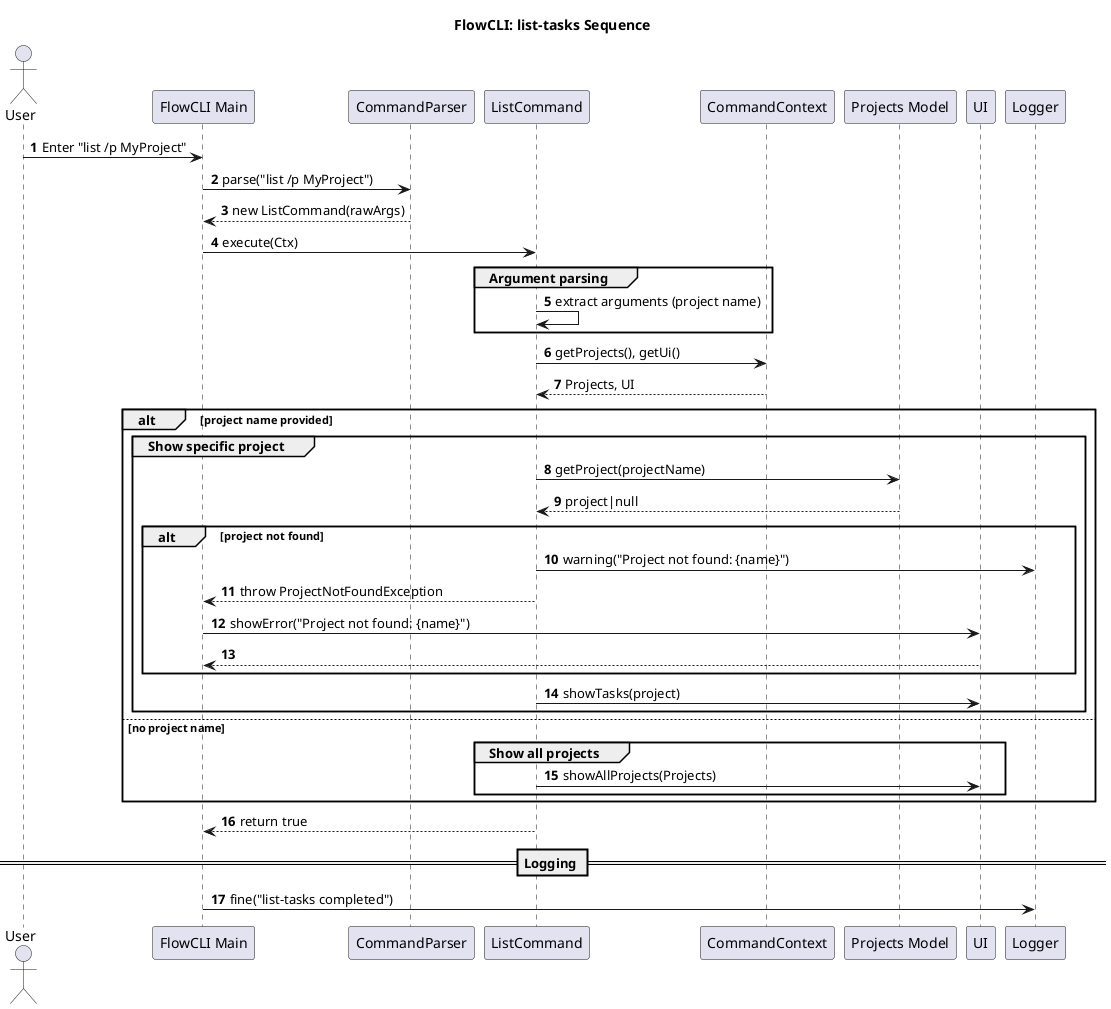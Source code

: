 @startuml ListTasksSequenceDiagram
title FlowCLI: list-tasks Sequence
autonumber

actor User
participant "FlowCLI Main" as CLI
participant "CommandParser" as Parser
participant "ListCommand" as ListCmd
participant "CommandContext" as Ctx
participant "Projects Model" as Projects
participant "UI" as UI
participant "Logger" as Log

User -> CLI: Enter "list /p MyProject"
CLI -> Parser: parse("list /p MyProject")
Parser --> CLI: new ListCommand(rawArgs)

CLI -> ListCmd: execute(Ctx)

group Argument parsing
  ListCmd -> ListCmd: extract arguments (project name)
end

ListCmd -> Ctx: getProjects(), getUi()
Ctx --> ListCmd: Projects, UI

alt project name provided
  group Show specific project
    ListCmd -> Projects: getProject(projectName)
    Projects --> ListCmd: project|null
    alt project not found
      ListCmd -> Log: warning("Project not found: {name}")
      ListCmd --> CLI: throw ProjectNotFoundException
      CLI -> UI: showError("Project not found: {name}")
      return
    end
    ListCmd -> UI: showTasks(project)
  end
else no project name
  group Show all projects
    ListCmd -> UI: showAllProjects(Projects)
  end
end

ListCmd --> CLI: return true
== Logging ==
CLI -> Log: fine("list-tasks completed")

@enduml